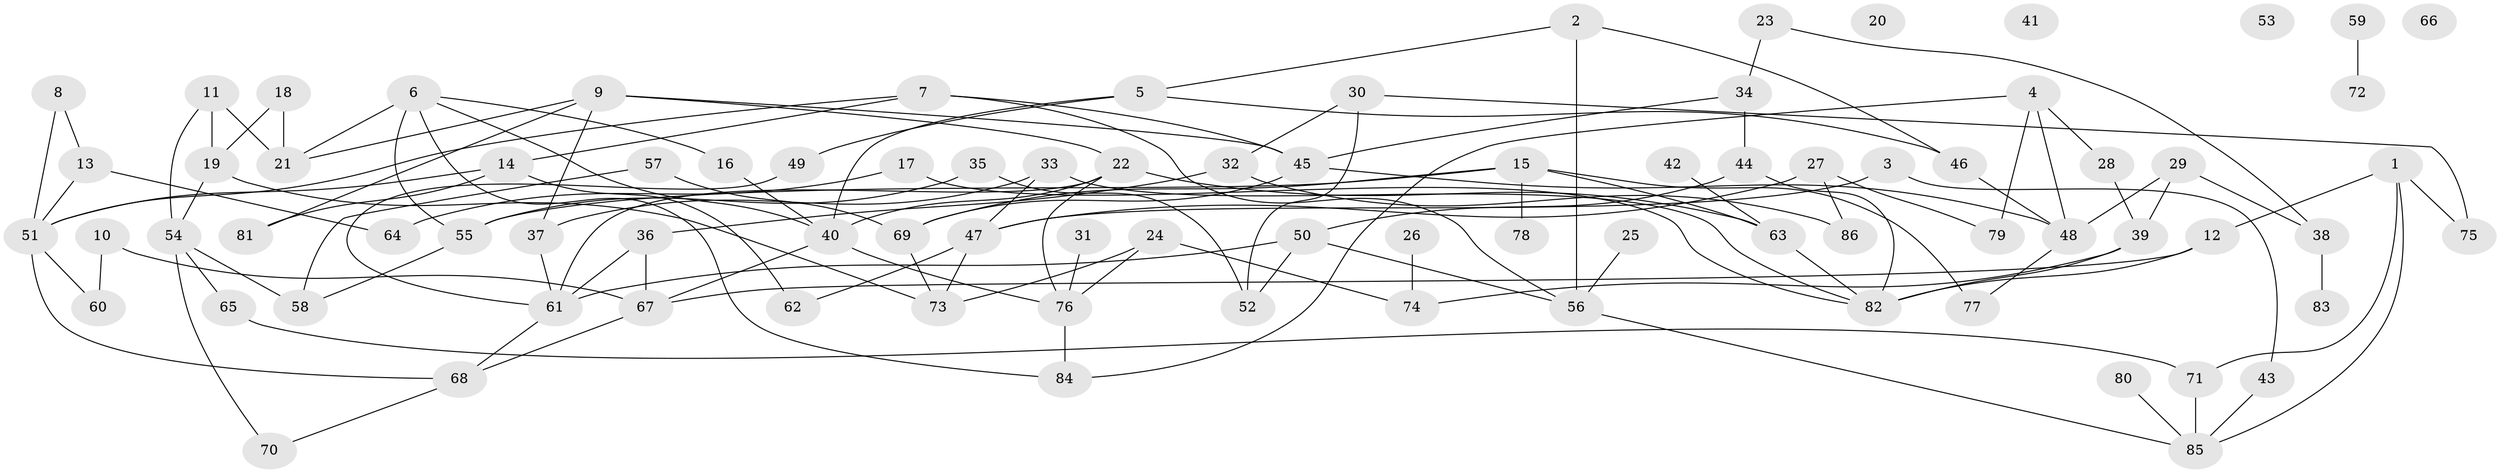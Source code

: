 // coarse degree distribution, {4: 0.16666666666666666, 6: 0.037037037037037035, 2: 0.16666666666666666, 7: 0.07407407407407407, 5: 0.14814814814814814, 3: 0.2037037037037037, 1: 0.09259259259259259, 0: 0.09259259259259259, 8: 0.018518518518518517}
// Generated by graph-tools (version 1.1) at 2025/23/03/03/25 07:23:28]
// undirected, 86 vertices, 128 edges
graph export_dot {
graph [start="1"]
  node [color=gray90,style=filled];
  1;
  2;
  3;
  4;
  5;
  6;
  7;
  8;
  9;
  10;
  11;
  12;
  13;
  14;
  15;
  16;
  17;
  18;
  19;
  20;
  21;
  22;
  23;
  24;
  25;
  26;
  27;
  28;
  29;
  30;
  31;
  32;
  33;
  34;
  35;
  36;
  37;
  38;
  39;
  40;
  41;
  42;
  43;
  44;
  45;
  46;
  47;
  48;
  49;
  50;
  51;
  52;
  53;
  54;
  55;
  56;
  57;
  58;
  59;
  60;
  61;
  62;
  63;
  64;
  65;
  66;
  67;
  68;
  69;
  70;
  71;
  72;
  73;
  74;
  75;
  76;
  77;
  78;
  79;
  80;
  81;
  82;
  83;
  84;
  85;
  86;
  1 -- 12;
  1 -- 71;
  1 -- 75;
  1 -- 85;
  2 -- 5;
  2 -- 46;
  2 -- 56;
  3 -- 43;
  3 -- 47;
  4 -- 28;
  4 -- 48;
  4 -- 79;
  4 -- 84;
  5 -- 40;
  5 -- 46;
  5 -- 49;
  6 -- 16;
  6 -- 21;
  6 -- 40;
  6 -- 55;
  6 -- 84;
  7 -- 14;
  7 -- 45;
  7 -- 51;
  7 -- 56;
  8 -- 13;
  8 -- 51;
  9 -- 21;
  9 -- 22;
  9 -- 37;
  9 -- 45;
  9 -- 81;
  10 -- 60;
  10 -- 67;
  11 -- 19;
  11 -- 21;
  11 -- 54;
  12 -- 67;
  12 -- 82;
  13 -- 51;
  13 -- 64;
  14 -- 51;
  14 -- 62;
  14 -- 81;
  15 -- 55;
  15 -- 63;
  15 -- 69;
  15 -- 77;
  15 -- 78;
  16 -- 40;
  17 -- 64;
  17 -- 82;
  18 -- 19;
  18 -- 21;
  19 -- 54;
  19 -- 73;
  22 -- 40;
  22 -- 61;
  22 -- 63;
  22 -- 76;
  23 -- 34;
  23 -- 38;
  24 -- 73;
  24 -- 74;
  24 -- 76;
  25 -- 56;
  26 -- 74;
  27 -- 47;
  27 -- 79;
  27 -- 86;
  28 -- 39;
  29 -- 38;
  29 -- 39;
  29 -- 48;
  30 -- 32;
  30 -- 52;
  30 -- 75;
  31 -- 76;
  32 -- 36;
  32 -- 86;
  33 -- 37;
  33 -- 47;
  33 -- 82;
  34 -- 44;
  34 -- 45;
  35 -- 52;
  35 -- 55;
  36 -- 61;
  36 -- 67;
  37 -- 61;
  38 -- 83;
  39 -- 74;
  39 -- 82;
  40 -- 67;
  40 -- 76;
  42 -- 63;
  43 -- 85;
  44 -- 50;
  44 -- 82;
  45 -- 48;
  45 -- 69;
  46 -- 48;
  47 -- 62;
  47 -- 73;
  48 -- 77;
  49 -- 61;
  50 -- 52;
  50 -- 56;
  50 -- 61;
  51 -- 60;
  51 -- 68;
  54 -- 58;
  54 -- 65;
  54 -- 70;
  55 -- 58;
  56 -- 85;
  57 -- 58;
  57 -- 69;
  59 -- 72;
  61 -- 68;
  63 -- 82;
  65 -- 71;
  67 -- 68;
  68 -- 70;
  69 -- 73;
  71 -- 85;
  76 -- 84;
  80 -- 85;
}

